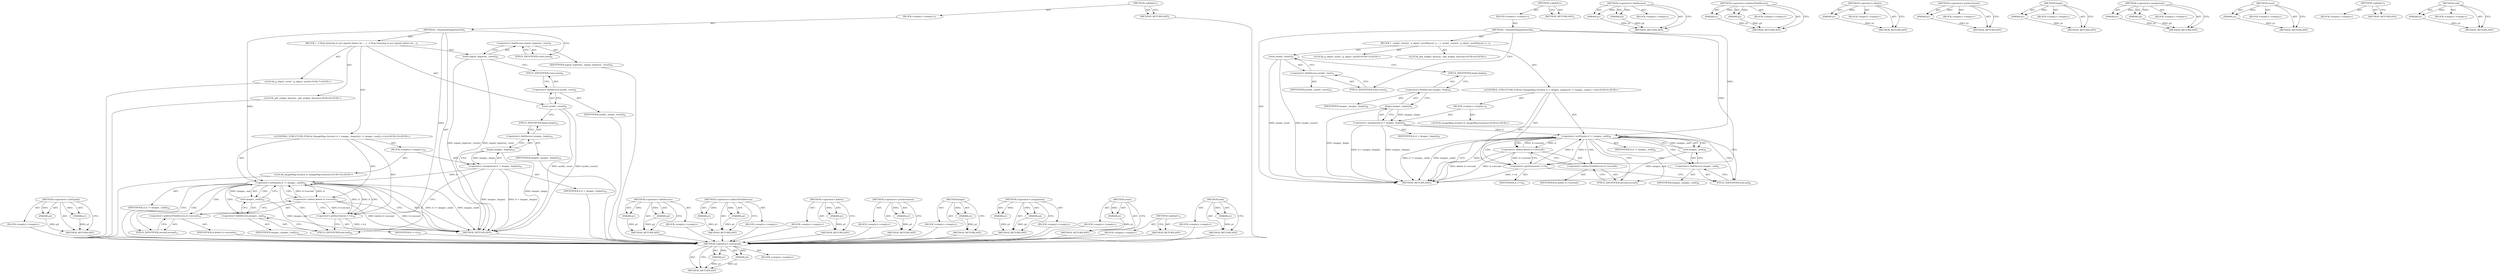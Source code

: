 digraph "end" {
vulnerable_76 [label=<(METHOD,&lt;operator&gt;.notEquals)>];
vulnerable_77 [label=<(PARAM,p1)>];
vulnerable_78 [label=<(PARAM,p2)>];
vulnerable_79 [label=<(BLOCK,&lt;empty&gt;,&lt;empty&gt;)>];
vulnerable_80 [label=<(METHOD_RETURN,ANY)>];
vulnerable_6 [label=<(METHOD,&lt;global&gt;)<SUB>1</SUB>>];
vulnerable_7 [label=<(BLOCK,&lt;empty&gt;,&lt;empty&gt;)<SUB>1</SUB>>];
vulnerable_8 [label=<(METHOD,~OmniboxPopupViewGtk)<SUB>1</SUB>>];
vulnerable_9 [label=<(BLOCK,{
  model_.reset();
  g_object_unref(layout_);
...,{
  model_.reset();
  g_object_unref(layout_);
...)<SUB>1</SUB>>];
vulnerable_10 [label=<(reset,model_.reset())<SUB>2</SUB>>];
vulnerable_11 [label=<(&lt;operator&gt;.fieldAccess,model_.reset)<SUB>2</SUB>>];
vulnerable_12 [label=<(IDENTIFIER,model_,model_.reset())<SUB>2</SUB>>];
vulnerable_13 [label=<(FIELD_IDENTIFIER,reset,reset)<SUB>2</SUB>>];
vulnerable_14 [label="<(LOCAL,g_object_unref : g_object_unref)<SUB>3</SUB>>"];
vulnerable_15 [label="<(LOCAL,gtk_widget_destroy : gtk_widget_destroy)<SUB>4</SUB>>"];
vulnerable_16 [label="<(CONTROL_STRUCTURE,FOR,for (ImageMap::iterator it = images_.begin();it != images_.end();++it))<SUB>6</SUB>>"];
vulnerable_17 [label=<(BLOCK,&lt;empty&gt;,&lt;empty&gt;)<SUB>6</SUB>>];
vulnerable_18 [label="<(LOCAL,ImageMap.iterator it: ImageMap.iterator)<SUB>6</SUB>>"];
vulnerable_19 [label=<(&lt;operator&gt;.assignment,it = images_.begin())<SUB>6</SUB>>];
vulnerable_20 [label=<(IDENTIFIER,it,it = images_.begin())<SUB>6</SUB>>];
vulnerable_21 [label=<(begin,images_.begin())<SUB>6</SUB>>];
vulnerable_22 [label=<(&lt;operator&gt;.fieldAccess,images_.begin)<SUB>6</SUB>>];
vulnerable_23 [label=<(IDENTIFIER,images_,images_.begin())<SUB>6</SUB>>];
vulnerable_24 [label=<(FIELD_IDENTIFIER,begin,begin)<SUB>6</SUB>>];
vulnerable_25 [label=<(&lt;operator&gt;.notEquals,it != images_.end())<SUB>6</SUB>>];
vulnerable_26 [label=<(IDENTIFIER,it,it != images_.end())<SUB>6</SUB>>];
vulnerable_27 [label=<(end,images_.end())<SUB>6</SUB>>];
vulnerable_28 [label=<(&lt;operator&gt;.fieldAccess,images_.end)<SUB>6</SUB>>];
vulnerable_29 [label=<(IDENTIFIER,images_,images_.end())<SUB>6</SUB>>];
vulnerable_30 [label=<(FIELD_IDENTIFIER,end,end)<SUB>6</SUB>>];
vulnerable_31 [label=<(&lt;operator&gt;.preIncrement,++it)<SUB>6</SUB>>];
vulnerable_32 [label=<(IDENTIFIER,it,++it)<SUB>6</SUB>>];
vulnerable_33 [label=<(&lt;operator&gt;.delete,delete it-&gt;second)<SUB>7</SUB>>];
vulnerable_34 [label=<(&lt;operator&gt;.indirectFieldAccess,it-&gt;second)<SUB>7</SUB>>];
vulnerable_35 [label=<(IDENTIFIER,it,delete it-&gt;second)<SUB>7</SUB>>];
vulnerable_36 [label=<(FIELD_IDENTIFIER,second,second)<SUB>7</SUB>>];
vulnerable_37 [label=<(METHOD_RETURN,ANY)<SUB>1</SUB>>];
vulnerable_39 [label=<(METHOD_RETURN,ANY)<SUB>1</SUB>>];
vulnerable_62 [label=<(METHOD,&lt;operator&gt;.fieldAccess)>];
vulnerable_63 [label=<(PARAM,p1)>];
vulnerable_64 [label=<(PARAM,p2)>];
vulnerable_65 [label=<(BLOCK,&lt;empty&gt;,&lt;empty&gt;)>];
vulnerable_66 [label=<(METHOD_RETURN,ANY)>];
vulnerable_93 [label=<(METHOD,&lt;operator&gt;.indirectFieldAccess)>];
vulnerable_94 [label=<(PARAM,p1)>];
vulnerable_95 [label=<(PARAM,p2)>];
vulnerable_96 [label=<(BLOCK,&lt;empty&gt;,&lt;empty&gt;)>];
vulnerable_97 [label=<(METHOD_RETURN,ANY)>];
vulnerable_89 [label=<(METHOD,&lt;operator&gt;.delete)>];
vulnerable_90 [label=<(PARAM,p1)>];
vulnerable_91 [label=<(BLOCK,&lt;empty&gt;,&lt;empty&gt;)>];
vulnerable_92 [label=<(METHOD_RETURN,ANY)>];
vulnerable_85 [label=<(METHOD,&lt;operator&gt;.preIncrement)>];
vulnerable_86 [label=<(PARAM,p1)>];
vulnerable_87 [label=<(BLOCK,&lt;empty&gt;,&lt;empty&gt;)>];
vulnerable_88 [label=<(METHOD_RETURN,ANY)>];
vulnerable_72 [label=<(METHOD,begin)>];
vulnerable_73 [label=<(PARAM,p1)>];
vulnerable_74 [label=<(BLOCK,&lt;empty&gt;,&lt;empty&gt;)>];
vulnerable_75 [label=<(METHOD_RETURN,ANY)>];
vulnerable_67 [label=<(METHOD,&lt;operator&gt;.assignment)>];
vulnerable_68 [label=<(PARAM,p1)>];
vulnerable_69 [label=<(PARAM,p2)>];
vulnerable_70 [label=<(BLOCK,&lt;empty&gt;,&lt;empty&gt;)>];
vulnerable_71 [label=<(METHOD_RETURN,ANY)>];
vulnerable_58 [label=<(METHOD,reset)>];
vulnerable_59 [label=<(PARAM,p1)>];
vulnerable_60 [label=<(BLOCK,&lt;empty&gt;,&lt;empty&gt;)>];
vulnerable_61 [label=<(METHOD_RETURN,ANY)>];
vulnerable_52 [label=<(METHOD,&lt;global&gt;)<SUB>1</SUB>>];
vulnerable_53 [label=<(BLOCK,&lt;empty&gt;,&lt;empty&gt;)>];
vulnerable_54 [label=<(METHOD_RETURN,ANY)>];
vulnerable_81 [label=<(METHOD,end)>];
vulnerable_82 [label=<(PARAM,p1)>];
vulnerable_83 [label=<(BLOCK,&lt;empty&gt;,&lt;empty&gt;)>];
vulnerable_84 [label=<(METHOD_RETURN,ANY)>];
fixed_80 [label=<(METHOD,&lt;operator&gt;.notEquals)>];
fixed_81 [label=<(PARAM,p1)>];
fixed_82 [label=<(PARAM,p2)>];
fixed_83 [label=<(BLOCK,&lt;empty&gt;,&lt;empty&gt;)>];
fixed_84 [label=<(METHOD_RETURN,ANY)>];
fixed_6 [label=<(METHOD,&lt;global&gt;)<SUB>1</SUB>>];
fixed_7 [label=<(BLOCK,&lt;empty&gt;,&lt;empty&gt;)<SUB>1</SUB>>];
fixed_8 [label=<(METHOD,~OmniboxPopupViewGtk)<SUB>1</SUB>>];
fixed_9 [label=<(BLOCK,{
  // Stop listening to our signals before we ...,{
  // Stop listening to our signals before we ...)<SUB>1</SUB>>];
fixed_10 [label=<(reset,signal_registrar_.reset())<SUB>4</SUB>>];
fixed_11 [label=<(&lt;operator&gt;.fieldAccess,signal_registrar_.reset)<SUB>4</SUB>>];
fixed_12 [label=<(IDENTIFIER,signal_registrar_,signal_registrar_.reset())<SUB>4</SUB>>];
fixed_13 [label=<(FIELD_IDENTIFIER,reset,reset)<SUB>4</SUB>>];
fixed_14 [label=<(reset,model_.reset())<SUB>6</SUB>>];
fixed_15 [label=<(&lt;operator&gt;.fieldAccess,model_.reset)<SUB>6</SUB>>];
fixed_16 [label=<(IDENTIFIER,model_,model_.reset())<SUB>6</SUB>>];
fixed_17 [label=<(FIELD_IDENTIFIER,reset,reset)<SUB>6</SUB>>];
fixed_18 [label="<(LOCAL,g_object_unref : g_object_unref)<SUB>7</SUB>>"];
fixed_19 [label="<(LOCAL,gtk_widget_destroy : gtk_widget_destroy)<SUB>8</SUB>>"];
fixed_20 [label="<(CONTROL_STRUCTURE,FOR,for (ImageMap::iterator it = images_.begin();it != images_.end();++it))<SUB>10</SUB>>"];
fixed_21 [label=<(BLOCK,&lt;empty&gt;,&lt;empty&gt;)<SUB>10</SUB>>];
fixed_22 [label="<(LOCAL,ImageMap.iterator it: ImageMap.iterator)<SUB>10</SUB>>"];
fixed_23 [label=<(&lt;operator&gt;.assignment,it = images_.begin())<SUB>10</SUB>>];
fixed_24 [label=<(IDENTIFIER,it,it = images_.begin())<SUB>10</SUB>>];
fixed_25 [label=<(begin,images_.begin())<SUB>10</SUB>>];
fixed_26 [label=<(&lt;operator&gt;.fieldAccess,images_.begin)<SUB>10</SUB>>];
fixed_27 [label=<(IDENTIFIER,images_,images_.begin())<SUB>10</SUB>>];
fixed_28 [label=<(FIELD_IDENTIFIER,begin,begin)<SUB>10</SUB>>];
fixed_29 [label=<(&lt;operator&gt;.notEquals,it != images_.end())<SUB>10</SUB>>];
fixed_30 [label=<(IDENTIFIER,it,it != images_.end())<SUB>10</SUB>>];
fixed_31 [label=<(end,images_.end())<SUB>10</SUB>>];
fixed_32 [label=<(&lt;operator&gt;.fieldAccess,images_.end)<SUB>10</SUB>>];
fixed_33 [label=<(IDENTIFIER,images_,images_.end())<SUB>10</SUB>>];
fixed_34 [label=<(FIELD_IDENTIFIER,end,end)<SUB>10</SUB>>];
fixed_35 [label=<(&lt;operator&gt;.preIncrement,++it)<SUB>10</SUB>>];
fixed_36 [label=<(IDENTIFIER,it,++it)<SUB>10</SUB>>];
fixed_37 [label=<(&lt;operator&gt;.delete,delete it-&gt;second)<SUB>11</SUB>>];
fixed_38 [label=<(&lt;operator&gt;.indirectFieldAccess,it-&gt;second)<SUB>11</SUB>>];
fixed_39 [label=<(IDENTIFIER,it,delete it-&gt;second)<SUB>11</SUB>>];
fixed_40 [label=<(FIELD_IDENTIFIER,second,second)<SUB>11</SUB>>];
fixed_41 [label=<(METHOD_RETURN,ANY)<SUB>1</SUB>>];
fixed_43 [label=<(METHOD_RETURN,ANY)<SUB>1</SUB>>];
fixed_66 [label=<(METHOD,&lt;operator&gt;.fieldAccess)>];
fixed_67 [label=<(PARAM,p1)>];
fixed_68 [label=<(PARAM,p2)>];
fixed_69 [label=<(BLOCK,&lt;empty&gt;,&lt;empty&gt;)>];
fixed_70 [label=<(METHOD_RETURN,ANY)>];
fixed_97 [label=<(METHOD,&lt;operator&gt;.indirectFieldAccess)>];
fixed_98 [label=<(PARAM,p1)>];
fixed_99 [label=<(PARAM,p2)>];
fixed_100 [label=<(BLOCK,&lt;empty&gt;,&lt;empty&gt;)>];
fixed_101 [label=<(METHOD_RETURN,ANY)>];
fixed_93 [label=<(METHOD,&lt;operator&gt;.delete)>];
fixed_94 [label=<(PARAM,p1)>];
fixed_95 [label=<(BLOCK,&lt;empty&gt;,&lt;empty&gt;)>];
fixed_96 [label=<(METHOD_RETURN,ANY)>];
fixed_89 [label=<(METHOD,&lt;operator&gt;.preIncrement)>];
fixed_90 [label=<(PARAM,p1)>];
fixed_91 [label=<(BLOCK,&lt;empty&gt;,&lt;empty&gt;)>];
fixed_92 [label=<(METHOD_RETURN,ANY)>];
fixed_76 [label=<(METHOD,begin)>];
fixed_77 [label=<(PARAM,p1)>];
fixed_78 [label=<(BLOCK,&lt;empty&gt;,&lt;empty&gt;)>];
fixed_79 [label=<(METHOD_RETURN,ANY)>];
fixed_71 [label=<(METHOD,&lt;operator&gt;.assignment)>];
fixed_72 [label=<(PARAM,p1)>];
fixed_73 [label=<(PARAM,p2)>];
fixed_74 [label=<(BLOCK,&lt;empty&gt;,&lt;empty&gt;)>];
fixed_75 [label=<(METHOD_RETURN,ANY)>];
fixed_62 [label=<(METHOD,reset)>];
fixed_63 [label=<(PARAM,p1)>];
fixed_64 [label=<(BLOCK,&lt;empty&gt;,&lt;empty&gt;)>];
fixed_65 [label=<(METHOD_RETURN,ANY)>];
fixed_56 [label=<(METHOD,&lt;global&gt;)<SUB>1</SUB>>];
fixed_57 [label=<(BLOCK,&lt;empty&gt;,&lt;empty&gt;)>];
fixed_58 [label=<(METHOD_RETURN,ANY)>];
fixed_85 [label=<(METHOD,end)>];
fixed_86 [label=<(PARAM,p1)>];
fixed_87 [label=<(BLOCK,&lt;empty&gt;,&lt;empty&gt;)>];
fixed_88 [label=<(METHOD_RETURN,ANY)>];
vulnerable_76 -> vulnerable_77  [key=0, label="AST: "];
vulnerable_76 -> vulnerable_77  [key=1, label="DDG: "];
vulnerable_76 -> vulnerable_79  [key=0, label="AST: "];
vulnerable_76 -> vulnerable_78  [key=0, label="AST: "];
vulnerable_76 -> vulnerable_78  [key=1, label="DDG: "];
vulnerable_76 -> vulnerable_80  [key=0, label="AST: "];
vulnerable_76 -> vulnerable_80  [key=1, label="CFG: "];
vulnerable_77 -> vulnerable_80  [key=0, label="DDG: p1"];
vulnerable_78 -> vulnerable_80  [key=0, label="DDG: p2"];
vulnerable_6 -> vulnerable_7  [key=0, label="AST: "];
vulnerable_6 -> vulnerable_39  [key=0, label="AST: "];
vulnerable_6 -> vulnerable_39  [key=1, label="CFG: "];
vulnerable_7 -> vulnerable_8  [key=0, label="AST: "];
vulnerable_8 -> vulnerable_9  [key=0, label="AST: "];
vulnerable_8 -> vulnerable_37  [key=0, label="AST: "];
vulnerable_8 -> vulnerable_13  [key=0, label="CFG: "];
vulnerable_8 -> vulnerable_25  [key=0, label="DDG: "];
vulnerable_8 -> vulnerable_31  [key=0, label="DDG: "];
vulnerable_9 -> vulnerable_10  [key=0, label="AST: "];
vulnerable_9 -> vulnerable_14  [key=0, label="AST: "];
vulnerable_9 -> vulnerable_15  [key=0, label="AST: "];
vulnerable_9 -> vulnerable_16  [key=0, label="AST: "];
vulnerable_10 -> vulnerable_11  [key=0, label="AST: "];
vulnerable_10 -> vulnerable_24  [key=0, label="CFG: "];
vulnerable_10 -> vulnerable_37  [key=0, label="DDG: model_.reset"];
vulnerable_10 -> vulnerable_37  [key=1, label="DDG: model_.reset()"];
vulnerable_11 -> vulnerable_12  [key=0, label="AST: "];
vulnerable_11 -> vulnerable_13  [key=0, label="AST: "];
vulnerable_11 -> vulnerable_10  [key=0, label="CFG: "];
vulnerable_13 -> vulnerable_11  [key=0, label="CFG: "];
vulnerable_16 -> vulnerable_17  [key=0, label="AST: "];
vulnerable_16 -> vulnerable_25  [key=0, label="AST: "];
vulnerable_16 -> vulnerable_31  [key=0, label="AST: "];
vulnerable_16 -> vulnerable_33  [key=0, label="AST: "];
vulnerable_17 -> vulnerable_18  [key=0, label="AST: "];
vulnerable_17 -> vulnerable_19  [key=0, label="AST: "];
vulnerable_19 -> vulnerable_20  [key=0, label="AST: "];
vulnerable_19 -> vulnerable_21  [key=0, label="AST: "];
vulnerable_19 -> vulnerable_30  [key=0, label="CFG: "];
vulnerable_19 -> vulnerable_37  [key=0, label="DDG: images_.begin()"];
vulnerable_19 -> vulnerable_37  [key=1, label="DDG: it = images_.begin()"];
vulnerable_19 -> vulnerable_25  [key=0, label="DDG: it"];
vulnerable_21 -> vulnerable_22  [key=0, label="AST: "];
vulnerable_21 -> vulnerable_19  [key=0, label="CFG: "];
vulnerable_21 -> vulnerable_19  [key=1, label="DDG: images_.begin"];
vulnerable_21 -> vulnerable_37  [key=0, label="DDG: images_.begin"];
vulnerable_22 -> vulnerable_23  [key=0, label="AST: "];
vulnerable_22 -> vulnerable_24  [key=0, label="AST: "];
vulnerable_22 -> vulnerable_21  [key=0, label="CFG: "];
vulnerable_24 -> vulnerable_22  [key=0, label="CFG: "];
vulnerable_25 -> vulnerable_26  [key=0, label="AST: "];
vulnerable_25 -> vulnerable_27  [key=0, label="AST: "];
vulnerable_25 -> vulnerable_27  [key=1, label="CDG: "];
vulnerable_25 -> vulnerable_37  [key=0, label="CFG: "];
vulnerable_25 -> vulnerable_37  [key=1, label="DDG: it"];
vulnerable_25 -> vulnerable_37  [key=2, label="DDG: images_.end()"];
vulnerable_25 -> vulnerable_37  [key=3, label="DDG: it != images_.end()"];
vulnerable_25 -> vulnerable_36  [key=0, label="CFG: "];
vulnerable_25 -> vulnerable_36  [key=1, label="CDG: "];
vulnerable_25 -> vulnerable_31  [key=0, label="DDG: it"];
vulnerable_25 -> vulnerable_31  [key=1, label="CDG: "];
vulnerable_25 -> vulnerable_33  [key=0, label="DDG: it"];
vulnerable_25 -> vulnerable_33  [key=1, label="CDG: "];
vulnerable_25 -> vulnerable_30  [key=0, label="CDG: "];
vulnerable_25 -> vulnerable_34  [key=0, label="CDG: "];
vulnerable_25 -> vulnerable_28  [key=0, label="CDG: "];
vulnerable_25 -> vulnerable_25  [key=0, label="CDG: "];
vulnerable_27 -> vulnerable_28  [key=0, label="AST: "];
vulnerable_27 -> vulnerable_25  [key=0, label="CFG: "];
vulnerable_27 -> vulnerable_25  [key=1, label="DDG: images_.end"];
vulnerable_27 -> vulnerable_37  [key=0, label="DDG: images_.end"];
vulnerable_28 -> vulnerable_29  [key=0, label="AST: "];
vulnerable_28 -> vulnerable_30  [key=0, label="AST: "];
vulnerable_28 -> vulnerable_27  [key=0, label="CFG: "];
vulnerable_30 -> vulnerable_28  [key=0, label="CFG: "];
vulnerable_31 -> vulnerable_32  [key=0, label="AST: "];
vulnerable_31 -> vulnerable_30  [key=0, label="CFG: "];
vulnerable_31 -> vulnerable_37  [key=0, label="DDG: ++it"];
vulnerable_31 -> vulnerable_25  [key=0, label="DDG: it"];
vulnerable_33 -> vulnerable_34  [key=0, label="AST: "];
vulnerable_33 -> vulnerable_31  [key=0, label="CFG: "];
vulnerable_33 -> vulnerable_31  [key=1, label="DDG: it-&gt;second"];
vulnerable_33 -> vulnerable_37  [key=0, label="DDG: it-&gt;second"];
vulnerable_33 -> vulnerable_37  [key=1, label="DDG: delete it-&gt;second"];
vulnerable_33 -> vulnerable_25  [key=0, label="DDG: it-&gt;second"];
vulnerable_34 -> vulnerable_35  [key=0, label="AST: "];
vulnerable_34 -> vulnerable_36  [key=0, label="AST: "];
vulnerable_34 -> vulnerable_33  [key=0, label="CFG: "];
vulnerable_36 -> vulnerable_34  [key=0, label="CFG: "];
vulnerable_62 -> vulnerable_63  [key=0, label="AST: "];
vulnerable_62 -> vulnerable_63  [key=1, label="DDG: "];
vulnerable_62 -> vulnerable_65  [key=0, label="AST: "];
vulnerable_62 -> vulnerable_64  [key=0, label="AST: "];
vulnerable_62 -> vulnerable_64  [key=1, label="DDG: "];
vulnerable_62 -> vulnerable_66  [key=0, label="AST: "];
vulnerable_62 -> vulnerable_66  [key=1, label="CFG: "];
vulnerable_63 -> vulnerable_66  [key=0, label="DDG: p1"];
vulnerable_64 -> vulnerable_66  [key=0, label="DDG: p2"];
vulnerable_93 -> vulnerable_94  [key=0, label="AST: "];
vulnerable_93 -> vulnerable_94  [key=1, label="DDG: "];
vulnerable_93 -> vulnerable_96  [key=0, label="AST: "];
vulnerable_93 -> vulnerable_95  [key=0, label="AST: "];
vulnerable_93 -> vulnerable_95  [key=1, label="DDG: "];
vulnerable_93 -> vulnerable_97  [key=0, label="AST: "];
vulnerable_93 -> vulnerable_97  [key=1, label="CFG: "];
vulnerable_94 -> vulnerable_97  [key=0, label="DDG: p1"];
vulnerable_95 -> vulnerable_97  [key=0, label="DDG: p2"];
vulnerable_89 -> vulnerable_90  [key=0, label="AST: "];
vulnerable_89 -> vulnerable_90  [key=1, label="DDG: "];
vulnerable_89 -> vulnerable_91  [key=0, label="AST: "];
vulnerable_89 -> vulnerable_92  [key=0, label="AST: "];
vulnerable_89 -> vulnerable_92  [key=1, label="CFG: "];
vulnerable_90 -> vulnerable_92  [key=0, label="DDG: p1"];
vulnerable_85 -> vulnerable_86  [key=0, label="AST: "];
vulnerable_85 -> vulnerable_86  [key=1, label="DDG: "];
vulnerable_85 -> vulnerable_87  [key=0, label="AST: "];
vulnerable_85 -> vulnerable_88  [key=0, label="AST: "];
vulnerable_85 -> vulnerable_88  [key=1, label="CFG: "];
vulnerable_86 -> vulnerable_88  [key=0, label="DDG: p1"];
vulnerable_72 -> vulnerable_73  [key=0, label="AST: "];
vulnerable_72 -> vulnerable_73  [key=1, label="DDG: "];
vulnerable_72 -> vulnerable_74  [key=0, label="AST: "];
vulnerable_72 -> vulnerable_75  [key=0, label="AST: "];
vulnerable_72 -> vulnerable_75  [key=1, label="CFG: "];
vulnerable_73 -> vulnerable_75  [key=0, label="DDG: p1"];
vulnerable_67 -> vulnerable_68  [key=0, label="AST: "];
vulnerable_67 -> vulnerable_68  [key=1, label="DDG: "];
vulnerable_67 -> vulnerable_70  [key=0, label="AST: "];
vulnerable_67 -> vulnerable_69  [key=0, label="AST: "];
vulnerable_67 -> vulnerable_69  [key=1, label="DDG: "];
vulnerable_67 -> vulnerable_71  [key=0, label="AST: "];
vulnerable_67 -> vulnerable_71  [key=1, label="CFG: "];
vulnerable_68 -> vulnerable_71  [key=0, label="DDG: p1"];
vulnerable_69 -> vulnerable_71  [key=0, label="DDG: p2"];
vulnerable_58 -> vulnerable_59  [key=0, label="AST: "];
vulnerable_58 -> vulnerable_59  [key=1, label="DDG: "];
vulnerable_58 -> vulnerable_60  [key=0, label="AST: "];
vulnerable_58 -> vulnerable_61  [key=0, label="AST: "];
vulnerable_58 -> vulnerable_61  [key=1, label="CFG: "];
vulnerable_59 -> vulnerable_61  [key=0, label="DDG: p1"];
vulnerable_52 -> vulnerable_53  [key=0, label="AST: "];
vulnerable_52 -> vulnerable_54  [key=0, label="AST: "];
vulnerable_52 -> vulnerable_54  [key=1, label="CFG: "];
vulnerable_81 -> vulnerable_82  [key=0, label="AST: "];
vulnerable_81 -> vulnerable_82  [key=1, label="DDG: "];
vulnerable_81 -> vulnerable_83  [key=0, label="AST: "];
vulnerable_81 -> vulnerable_84  [key=0, label="AST: "];
vulnerable_81 -> vulnerable_84  [key=1, label="CFG: "];
vulnerable_82 -> vulnerable_84  [key=0, label="DDG: p1"];
fixed_80 -> fixed_81  [key=0, label="AST: "];
fixed_80 -> fixed_81  [key=1, label="DDG: "];
fixed_80 -> fixed_83  [key=0, label="AST: "];
fixed_80 -> fixed_82  [key=0, label="AST: "];
fixed_80 -> fixed_82  [key=1, label="DDG: "];
fixed_80 -> fixed_84  [key=0, label="AST: "];
fixed_80 -> fixed_84  [key=1, label="CFG: "];
fixed_81 -> fixed_84  [key=0, label="DDG: p1"];
fixed_82 -> fixed_84  [key=0, label="DDG: p2"];
fixed_83 -> vulnerable_76  [key=0];
fixed_84 -> vulnerable_76  [key=0];
fixed_6 -> fixed_7  [key=0, label="AST: "];
fixed_6 -> fixed_43  [key=0, label="AST: "];
fixed_6 -> fixed_43  [key=1, label="CFG: "];
fixed_7 -> fixed_8  [key=0, label="AST: "];
fixed_8 -> fixed_9  [key=0, label="AST: "];
fixed_8 -> fixed_41  [key=0, label="AST: "];
fixed_8 -> fixed_13  [key=0, label="CFG: "];
fixed_8 -> fixed_29  [key=0, label="DDG: "];
fixed_8 -> fixed_35  [key=0, label="DDG: "];
fixed_9 -> fixed_10  [key=0, label="AST: "];
fixed_9 -> fixed_14  [key=0, label="AST: "];
fixed_9 -> fixed_18  [key=0, label="AST: "];
fixed_9 -> fixed_19  [key=0, label="AST: "];
fixed_9 -> fixed_20  [key=0, label="AST: "];
fixed_10 -> fixed_11  [key=0, label="AST: "];
fixed_10 -> fixed_17  [key=0, label="CFG: "];
fixed_10 -> fixed_41  [key=0, label="DDG: signal_registrar_.reset"];
fixed_10 -> fixed_41  [key=1, label="DDG: signal_registrar_.reset()"];
fixed_11 -> fixed_12  [key=0, label="AST: "];
fixed_11 -> fixed_13  [key=0, label="AST: "];
fixed_11 -> fixed_10  [key=0, label="CFG: "];
fixed_12 -> vulnerable_76  [key=0];
fixed_13 -> fixed_11  [key=0, label="CFG: "];
fixed_14 -> fixed_15  [key=0, label="AST: "];
fixed_14 -> fixed_28  [key=0, label="CFG: "];
fixed_14 -> fixed_41  [key=0, label="DDG: model_.reset"];
fixed_14 -> fixed_41  [key=1, label="DDG: model_.reset()"];
fixed_15 -> fixed_16  [key=0, label="AST: "];
fixed_15 -> fixed_17  [key=0, label="AST: "];
fixed_15 -> fixed_14  [key=0, label="CFG: "];
fixed_16 -> vulnerable_76  [key=0];
fixed_17 -> fixed_15  [key=0, label="CFG: "];
fixed_18 -> vulnerable_76  [key=0];
fixed_19 -> vulnerable_76  [key=0];
fixed_20 -> fixed_21  [key=0, label="AST: "];
fixed_20 -> fixed_29  [key=0, label="AST: "];
fixed_20 -> fixed_35  [key=0, label="AST: "];
fixed_20 -> fixed_37  [key=0, label="AST: "];
fixed_21 -> fixed_22  [key=0, label="AST: "];
fixed_21 -> fixed_23  [key=0, label="AST: "];
fixed_22 -> vulnerable_76  [key=0];
fixed_23 -> fixed_24  [key=0, label="AST: "];
fixed_23 -> fixed_25  [key=0, label="AST: "];
fixed_23 -> fixed_34  [key=0, label="CFG: "];
fixed_23 -> fixed_41  [key=0, label="DDG: images_.begin()"];
fixed_23 -> fixed_41  [key=1, label="DDG: it = images_.begin()"];
fixed_23 -> fixed_29  [key=0, label="DDG: it"];
fixed_24 -> vulnerable_76  [key=0];
fixed_25 -> fixed_26  [key=0, label="AST: "];
fixed_25 -> fixed_23  [key=0, label="CFG: "];
fixed_25 -> fixed_23  [key=1, label="DDG: images_.begin"];
fixed_25 -> fixed_41  [key=0, label="DDG: images_.begin"];
fixed_26 -> fixed_27  [key=0, label="AST: "];
fixed_26 -> fixed_28  [key=0, label="AST: "];
fixed_26 -> fixed_25  [key=0, label="CFG: "];
fixed_27 -> vulnerable_76  [key=0];
fixed_28 -> fixed_26  [key=0, label="CFG: "];
fixed_29 -> fixed_30  [key=0, label="AST: "];
fixed_29 -> fixed_31  [key=0, label="AST: "];
fixed_29 -> fixed_31  [key=1, label="CDG: "];
fixed_29 -> fixed_41  [key=0, label="CFG: "];
fixed_29 -> fixed_41  [key=1, label="DDG: it"];
fixed_29 -> fixed_41  [key=2, label="DDG: images_.end()"];
fixed_29 -> fixed_41  [key=3, label="DDG: it != images_.end()"];
fixed_29 -> fixed_40  [key=0, label="CFG: "];
fixed_29 -> fixed_40  [key=1, label="CDG: "];
fixed_29 -> fixed_35  [key=0, label="DDG: it"];
fixed_29 -> fixed_35  [key=1, label="CDG: "];
fixed_29 -> fixed_37  [key=0, label="DDG: it"];
fixed_29 -> fixed_37  [key=1, label="CDG: "];
fixed_29 -> fixed_29  [key=0, label="CDG: "];
fixed_29 -> fixed_34  [key=0, label="CDG: "];
fixed_29 -> fixed_32  [key=0, label="CDG: "];
fixed_29 -> fixed_38  [key=0, label="CDG: "];
fixed_30 -> vulnerable_76  [key=0];
fixed_31 -> fixed_32  [key=0, label="AST: "];
fixed_31 -> fixed_29  [key=0, label="CFG: "];
fixed_31 -> fixed_29  [key=1, label="DDG: images_.end"];
fixed_31 -> fixed_41  [key=0, label="DDG: images_.end"];
fixed_32 -> fixed_33  [key=0, label="AST: "];
fixed_32 -> fixed_34  [key=0, label="AST: "];
fixed_32 -> fixed_31  [key=0, label="CFG: "];
fixed_33 -> vulnerable_76  [key=0];
fixed_34 -> fixed_32  [key=0, label="CFG: "];
fixed_35 -> fixed_36  [key=0, label="AST: "];
fixed_35 -> fixed_34  [key=0, label="CFG: "];
fixed_35 -> fixed_41  [key=0, label="DDG: ++it"];
fixed_35 -> fixed_29  [key=0, label="DDG: it"];
fixed_36 -> vulnerable_76  [key=0];
fixed_37 -> fixed_38  [key=0, label="AST: "];
fixed_37 -> fixed_35  [key=0, label="CFG: "];
fixed_37 -> fixed_35  [key=1, label="DDG: it-&gt;second"];
fixed_37 -> fixed_41  [key=0, label="DDG: it-&gt;second"];
fixed_37 -> fixed_41  [key=1, label="DDG: delete it-&gt;second"];
fixed_37 -> fixed_29  [key=0, label="DDG: it-&gt;second"];
fixed_38 -> fixed_39  [key=0, label="AST: "];
fixed_38 -> fixed_40  [key=0, label="AST: "];
fixed_38 -> fixed_37  [key=0, label="CFG: "];
fixed_39 -> vulnerable_76  [key=0];
fixed_40 -> fixed_38  [key=0, label="CFG: "];
fixed_41 -> vulnerable_76  [key=0];
fixed_43 -> vulnerable_76  [key=0];
fixed_66 -> fixed_67  [key=0, label="AST: "];
fixed_66 -> fixed_67  [key=1, label="DDG: "];
fixed_66 -> fixed_69  [key=0, label="AST: "];
fixed_66 -> fixed_68  [key=0, label="AST: "];
fixed_66 -> fixed_68  [key=1, label="DDG: "];
fixed_66 -> fixed_70  [key=0, label="AST: "];
fixed_66 -> fixed_70  [key=1, label="CFG: "];
fixed_67 -> fixed_70  [key=0, label="DDG: p1"];
fixed_68 -> fixed_70  [key=0, label="DDG: p2"];
fixed_69 -> vulnerable_76  [key=0];
fixed_70 -> vulnerable_76  [key=0];
fixed_97 -> fixed_98  [key=0, label="AST: "];
fixed_97 -> fixed_98  [key=1, label="DDG: "];
fixed_97 -> fixed_100  [key=0, label="AST: "];
fixed_97 -> fixed_99  [key=0, label="AST: "];
fixed_97 -> fixed_99  [key=1, label="DDG: "];
fixed_97 -> fixed_101  [key=0, label="AST: "];
fixed_97 -> fixed_101  [key=1, label="CFG: "];
fixed_98 -> fixed_101  [key=0, label="DDG: p1"];
fixed_99 -> fixed_101  [key=0, label="DDG: p2"];
fixed_100 -> vulnerable_76  [key=0];
fixed_101 -> vulnerable_76  [key=0];
fixed_93 -> fixed_94  [key=0, label="AST: "];
fixed_93 -> fixed_94  [key=1, label="DDG: "];
fixed_93 -> fixed_95  [key=0, label="AST: "];
fixed_93 -> fixed_96  [key=0, label="AST: "];
fixed_93 -> fixed_96  [key=1, label="CFG: "];
fixed_94 -> fixed_96  [key=0, label="DDG: p1"];
fixed_95 -> vulnerable_76  [key=0];
fixed_96 -> vulnerable_76  [key=0];
fixed_89 -> fixed_90  [key=0, label="AST: "];
fixed_89 -> fixed_90  [key=1, label="DDG: "];
fixed_89 -> fixed_91  [key=0, label="AST: "];
fixed_89 -> fixed_92  [key=0, label="AST: "];
fixed_89 -> fixed_92  [key=1, label="CFG: "];
fixed_90 -> fixed_92  [key=0, label="DDG: p1"];
fixed_91 -> vulnerable_76  [key=0];
fixed_92 -> vulnerable_76  [key=0];
fixed_76 -> fixed_77  [key=0, label="AST: "];
fixed_76 -> fixed_77  [key=1, label="DDG: "];
fixed_76 -> fixed_78  [key=0, label="AST: "];
fixed_76 -> fixed_79  [key=0, label="AST: "];
fixed_76 -> fixed_79  [key=1, label="CFG: "];
fixed_77 -> fixed_79  [key=0, label="DDG: p1"];
fixed_78 -> vulnerable_76  [key=0];
fixed_79 -> vulnerable_76  [key=0];
fixed_71 -> fixed_72  [key=0, label="AST: "];
fixed_71 -> fixed_72  [key=1, label="DDG: "];
fixed_71 -> fixed_74  [key=0, label="AST: "];
fixed_71 -> fixed_73  [key=0, label="AST: "];
fixed_71 -> fixed_73  [key=1, label="DDG: "];
fixed_71 -> fixed_75  [key=0, label="AST: "];
fixed_71 -> fixed_75  [key=1, label="CFG: "];
fixed_72 -> fixed_75  [key=0, label="DDG: p1"];
fixed_73 -> fixed_75  [key=0, label="DDG: p2"];
fixed_74 -> vulnerable_76  [key=0];
fixed_75 -> vulnerable_76  [key=0];
fixed_62 -> fixed_63  [key=0, label="AST: "];
fixed_62 -> fixed_63  [key=1, label="DDG: "];
fixed_62 -> fixed_64  [key=0, label="AST: "];
fixed_62 -> fixed_65  [key=0, label="AST: "];
fixed_62 -> fixed_65  [key=1, label="CFG: "];
fixed_63 -> fixed_65  [key=0, label="DDG: p1"];
fixed_64 -> vulnerable_76  [key=0];
fixed_65 -> vulnerable_76  [key=0];
fixed_56 -> fixed_57  [key=0, label="AST: "];
fixed_56 -> fixed_58  [key=0, label="AST: "];
fixed_56 -> fixed_58  [key=1, label="CFG: "];
fixed_57 -> vulnerable_76  [key=0];
fixed_58 -> vulnerable_76  [key=0];
fixed_85 -> fixed_86  [key=0, label="AST: "];
fixed_85 -> fixed_86  [key=1, label="DDG: "];
fixed_85 -> fixed_87  [key=0, label="AST: "];
fixed_85 -> fixed_88  [key=0, label="AST: "];
fixed_85 -> fixed_88  [key=1, label="CFG: "];
fixed_86 -> fixed_88  [key=0, label="DDG: p1"];
fixed_87 -> vulnerable_76  [key=0];
fixed_88 -> vulnerable_76  [key=0];
}
